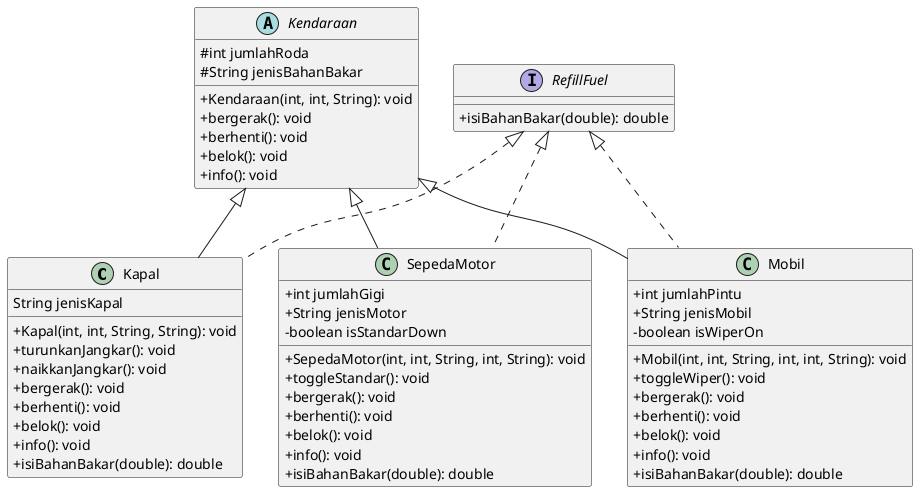@startuml
'skinparam linetype ortho
skinparam classAttributeIconSize 0
class Kapal{
  String jenisKapal
  + Kapal(int, int, String, String): void
  + turunkanJangkar(): void
  + naikkanJangkar(): void
  + bergerak(): void
  + berhenti(): void
  + belok(): void
  + info(): void
  + isiBahanBakar(double): double
}

abstract class Kendaraan{
  # int jumlahRoda
  # String jenisBahanBakar
  + Kendaraan(int, int, String): void
  + bergerak(): void
  + berhenti(): void
  + belok(): void
  + info(): void
}

class SepedaMotor{
  + int jumlahGigi
  + String jenisMotor
  - boolean isStandarDown
  + SepedaMotor(int, int, String, int, String): void
  + toggleStandar(): void
  + bergerak(): void
  + berhenti(): void
  + belok(): void
  + info(): void
  + isiBahanBakar(double): double
}

class Mobil{
  + int jumlahPintu
  + String jenisMobil
  - boolean isWiperOn
  + Mobil(int, int, String, int, int, String): void
  + toggleWiper(): void
  + bergerak(): void
  + berhenti(): void
  + belok(): void
  + info(): void
  + isiBahanBakar(double): double
}

interface RefillFuel{
  + isiBahanBakar(double): double
}



.RefillFuel <|.. .Kapal
.Kendaraan <|-- .Kapal
.RefillFuel <|.. .SepedaMotor
.Kendaraan <|-- .SepedaMotor
.RefillFuel <|.. .Mobil
.Kendaraan <|-- .Mobil
@enduml